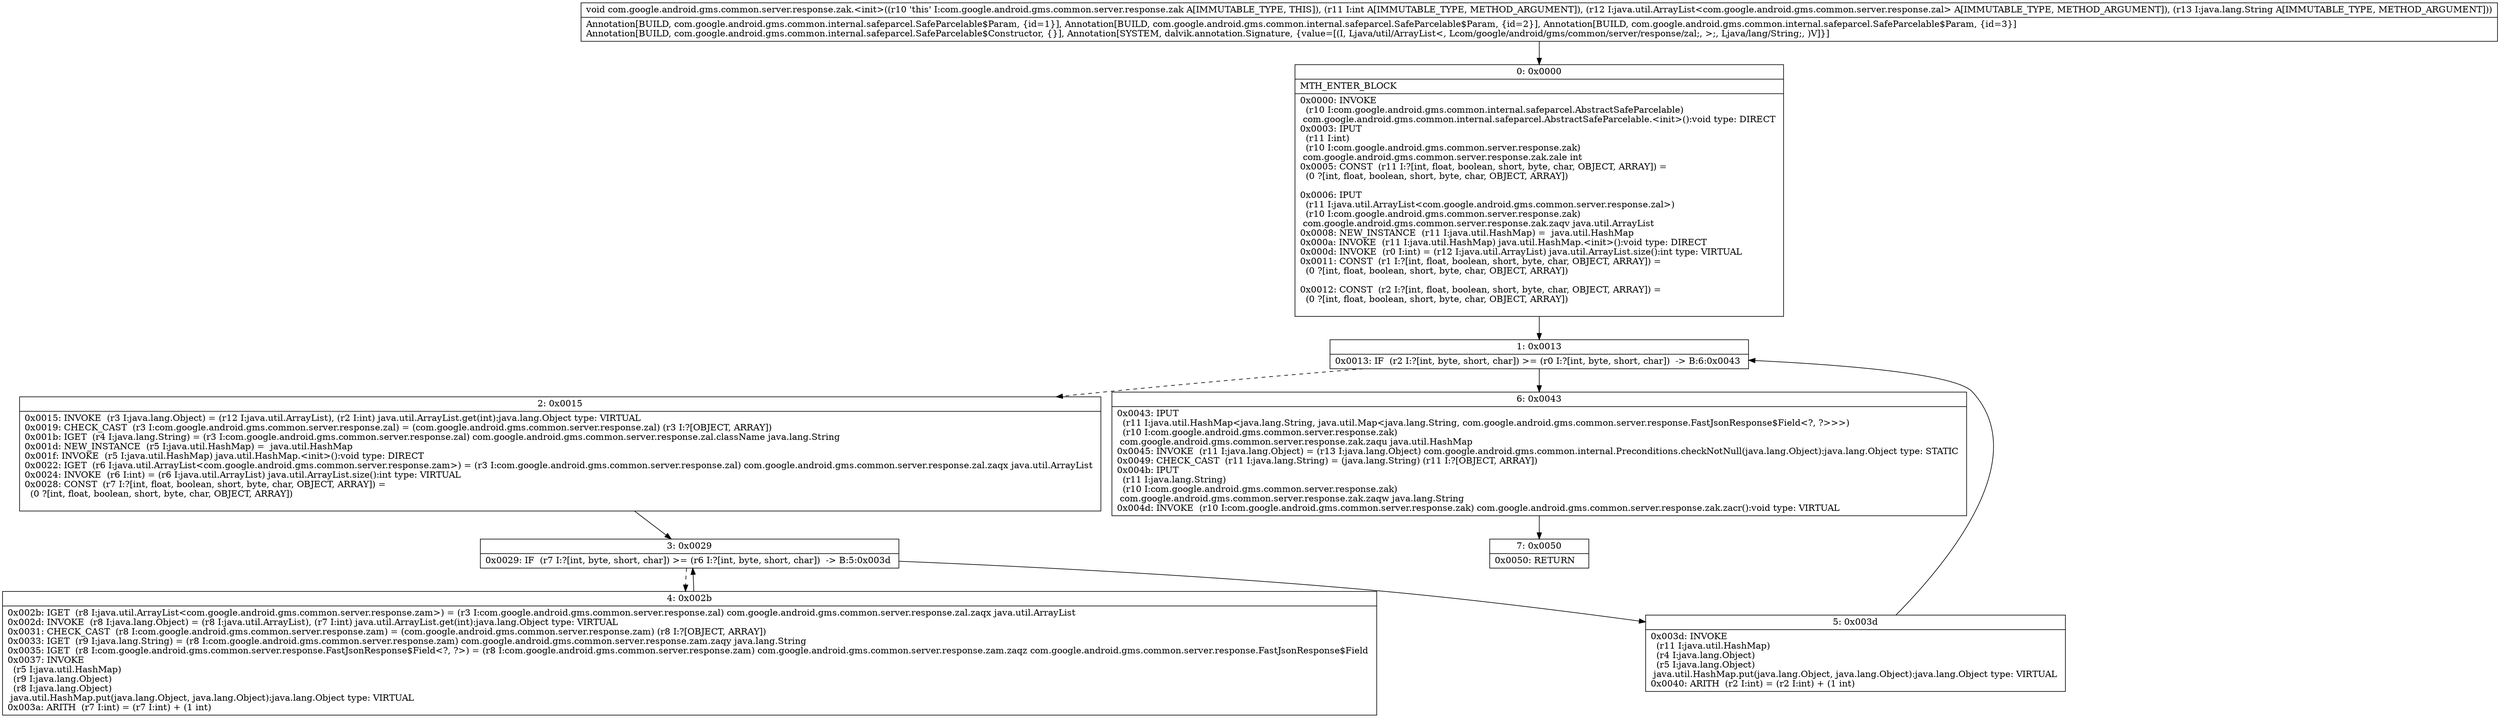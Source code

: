 digraph "CFG forcom.google.android.gms.common.server.response.zak.\<init\>(ILjava\/util\/ArrayList;Ljava\/lang\/String;)V" {
Node_0 [shape=record,label="{0\:\ 0x0000|MTH_ENTER_BLOCK\l|0x0000: INVOKE  \l  (r10 I:com.google.android.gms.common.internal.safeparcel.AbstractSafeParcelable)\l com.google.android.gms.common.internal.safeparcel.AbstractSafeParcelable.\<init\>():void type: DIRECT \l0x0003: IPUT  \l  (r11 I:int)\l  (r10 I:com.google.android.gms.common.server.response.zak)\l com.google.android.gms.common.server.response.zak.zale int \l0x0005: CONST  (r11 I:?[int, float, boolean, short, byte, char, OBJECT, ARRAY]) = \l  (0 ?[int, float, boolean, short, byte, char, OBJECT, ARRAY])\l \l0x0006: IPUT  \l  (r11 I:java.util.ArrayList\<com.google.android.gms.common.server.response.zal\>)\l  (r10 I:com.google.android.gms.common.server.response.zak)\l com.google.android.gms.common.server.response.zak.zaqv java.util.ArrayList \l0x0008: NEW_INSTANCE  (r11 I:java.util.HashMap) =  java.util.HashMap \l0x000a: INVOKE  (r11 I:java.util.HashMap) java.util.HashMap.\<init\>():void type: DIRECT \l0x000d: INVOKE  (r0 I:int) = (r12 I:java.util.ArrayList) java.util.ArrayList.size():int type: VIRTUAL \l0x0011: CONST  (r1 I:?[int, float, boolean, short, byte, char, OBJECT, ARRAY]) = \l  (0 ?[int, float, boolean, short, byte, char, OBJECT, ARRAY])\l \l0x0012: CONST  (r2 I:?[int, float, boolean, short, byte, char, OBJECT, ARRAY]) = \l  (0 ?[int, float, boolean, short, byte, char, OBJECT, ARRAY])\l \l}"];
Node_1 [shape=record,label="{1\:\ 0x0013|0x0013: IF  (r2 I:?[int, byte, short, char]) \>= (r0 I:?[int, byte, short, char])  \-\> B:6:0x0043 \l}"];
Node_2 [shape=record,label="{2\:\ 0x0015|0x0015: INVOKE  (r3 I:java.lang.Object) = (r12 I:java.util.ArrayList), (r2 I:int) java.util.ArrayList.get(int):java.lang.Object type: VIRTUAL \l0x0019: CHECK_CAST  (r3 I:com.google.android.gms.common.server.response.zal) = (com.google.android.gms.common.server.response.zal) (r3 I:?[OBJECT, ARRAY]) \l0x001b: IGET  (r4 I:java.lang.String) = (r3 I:com.google.android.gms.common.server.response.zal) com.google.android.gms.common.server.response.zal.className java.lang.String \l0x001d: NEW_INSTANCE  (r5 I:java.util.HashMap) =  java.util.HashMap \l0x001f: INVOKE  (r5 I:java.util.HashMap) java.util.HashMap.\<init\>():void type: DIRECT \l0x0022: IGET  (r6 I:java.util.ArrayList\<com.google.android.gms.common.server.response.zam\>) = (r3 I:com.google.android.gms.common.server.response.zal) com.google.android.gms.common.server.response.zal.zaqx java.util.ArrayList \l0x0024: INVOKE  (r6 I:int) = (r6 I:java.util.ArrayList) java.util.ArrayList.size():int type: VIRTUAL \l0x0028: CONST  (r7 I:?[int, float, boolean, short, byte, char, OBJECT, ARRAY]) = \l  (0 ?[int, float, boolean, short, byte, char, OBJECT, ARRAY])\l \l}"];
Node_3 [shape=record,label="{3\:\ 0x0029|0x0029: IF  (r7 I:?[int, byte, short, char]) \>= (r6 I:?[int, byte, short, char])  \-\> B:5:0x003d \l}"];
Node_4 [shape=record,label="{4\:\ 0x002b|0x002b: IGET  (r8 I:java.util.ArrayList\<com.google.android.gms.common.server.response.zam\>) = (r3 I:com.google.android.gms.common.server.response.zal) com.google.android.gms.common.server.response.zal.zaqx java.util.ArrayList \l0x002d: INVOKE  (r8 I:java.lang.Object) = (r8 I:java.util.ArrayList), (r7 I:int) java.util.ArrayList.get(int):java.lang.Object type: VIRTUAL \l0x0031: CHECK_CAST  (r8 I:com.google.android.gms.common.server.response.zam) = (com.google.android.gms.common.server.response.zam) (r8 I:?[OBJECT, ARRAY]) \l0x0033: IGET  (r9 I:java.lang.String) = (r8 I:com.google.android.gms.common.server.response.zam) com.google.android.gms.common.server.response.zam.zaqy java.lang.String \l0x0035: IGET  (r8 I:com.google.android.gms.common.server.response.FastJsonResponse$Field\<?, ?\>) = (r8 I:com.google.android.gms.common.server.response.zam) com.google.android.gms.common.server.response.zam.zaqz com.google.android.gms.common.server.response.FastJsonResponse$Field \l0x0037: INVOKE  \l  (r5 I:java.util.HashMap)\l  (r9 I:java.lang.Object)\l  (r8 I:java.lang.Object)\l java.util.HashMap.put(java.lang.Object, java.lang.Object):java.lang.Object type: VIRTUAL \l0x003a: ARITH  (r7 I:int) = (r7 I:int) + (1 int) \l}"];
Node_5 [shape=record,label="{5\:\ 0x003d|0x003d: INVOKE  \l  (r11 I:java.util.HashMap)\l  (r4 I:java.lang.Object)\l  (r5 I:java.lang.Object)\l java.util.HashMap.put(java.lang.Object, java.lang.Object):java.lang.Object type: VIRTUAL \l0x0040: ARITH  (r2 I:int) = (r2 I:int) + (1 int) \l}"];
Node_6 [shape=record,label="{6\:\ 0x0043|0x0043: IPUT  \l  (r11 I:java.util.HashMap\<java.lang.String, java.util.Map\<java.lang.String, com.google.android.gms.common.server.response.FastJsonResponse$Field\<?, ?\>\>\>)\l  (r10 I:com.google.android.gms.common.server.response.zak)\l com.google.android.gms.common.server.response.zak.zaqu java.util.HashMap \l0x0045: INVOKE  (r11 I:java.lang.Object) = (r13 I:java.lang.Object) com.google.android.gms.common.internal.Preconditions.checkNotNull(java.lang.Object):java.lang.Object type: STATIC \l0x0049: CHECK_CAST  (r11 I:java.lang.String) = (java.lang.String) (r11 I:?[OBJECT, ARRAY]) \l0x004b: IPUT  \l  (r11 I:java.lang.String)\l  (r10 I:com.google.android.gms.common.server.response.zak)\l com.google.android.gms.common.server.response.zak.zaqw java.lang.String \l0x004d: INVOKE  (r10 I:com.google.android.gms.common.server.response.zak) com.google.android.gms.common.server.response.zak.zacr():void type: VIRTUAL \l}"];
Node_7 [shape=record,label="{7\:\ 0x0050|0x0050: RETURN   \l}"];
MethodNode[shape=record,label="{void com.google.android.gms.common.server.response.zak.\<init\>((r10 'this' I:com.google.android.gms.common.server.response.zak A[IMMUTABLE_TYPE, THIS]), (r11 I:int A[IMMUTABLE_TYPE, METHOD_ARGUMENT]), (r12 I:java.util.ArrayList\<com.google.android.gms.common.server.response.zal\> A[IMMUTABLE_TYPE, METHOD_ARGUMENT]), (r13 I:java.lang.String A[IMMUTABLE_TYPE, METHOD_ARGUMENT]))  | Annotation[BUILD, com.google.android.gms.common.internal.safeparcel.SafeParcelable$Param, \{id=1\}], Annotation[BUILD, com.google.android.gms.common.internal.safeparcel.SafeParcelable$Param, \{id=2\}], Annotation[BUILD, com.google.android.gms.common.internal.safeparcel.SafeParcelable$Param, \{id=3\}]\lAnnotation[BUILD, com.google.android.gms.common.internal.safeparcel.SafeParcelable$Constructor, \{\}], Annotation[SYSTEM, dalvik.annotation.Signature, \{value=[(I, Ljava\/util\/ArrayList\<, Lcom\/google\/android\/gms\/common\/server\/response\/zal;, \>;, Ljava\/lang\/String;, )V]\}]\l}"];
MethodNode -> Node_0;
Node_0 -> Node_1;
Node_1 -> Node_2[style=dashed];
Node_1 -> Node_6;
Node_2 -> Node_3;
Node_3 -> Node_4[style=dashed];
Node_3 -> Node_5;
Node_4 -> Node_3;
Node_5 -> Node_1;
Node_6 -> Node_7;
}

